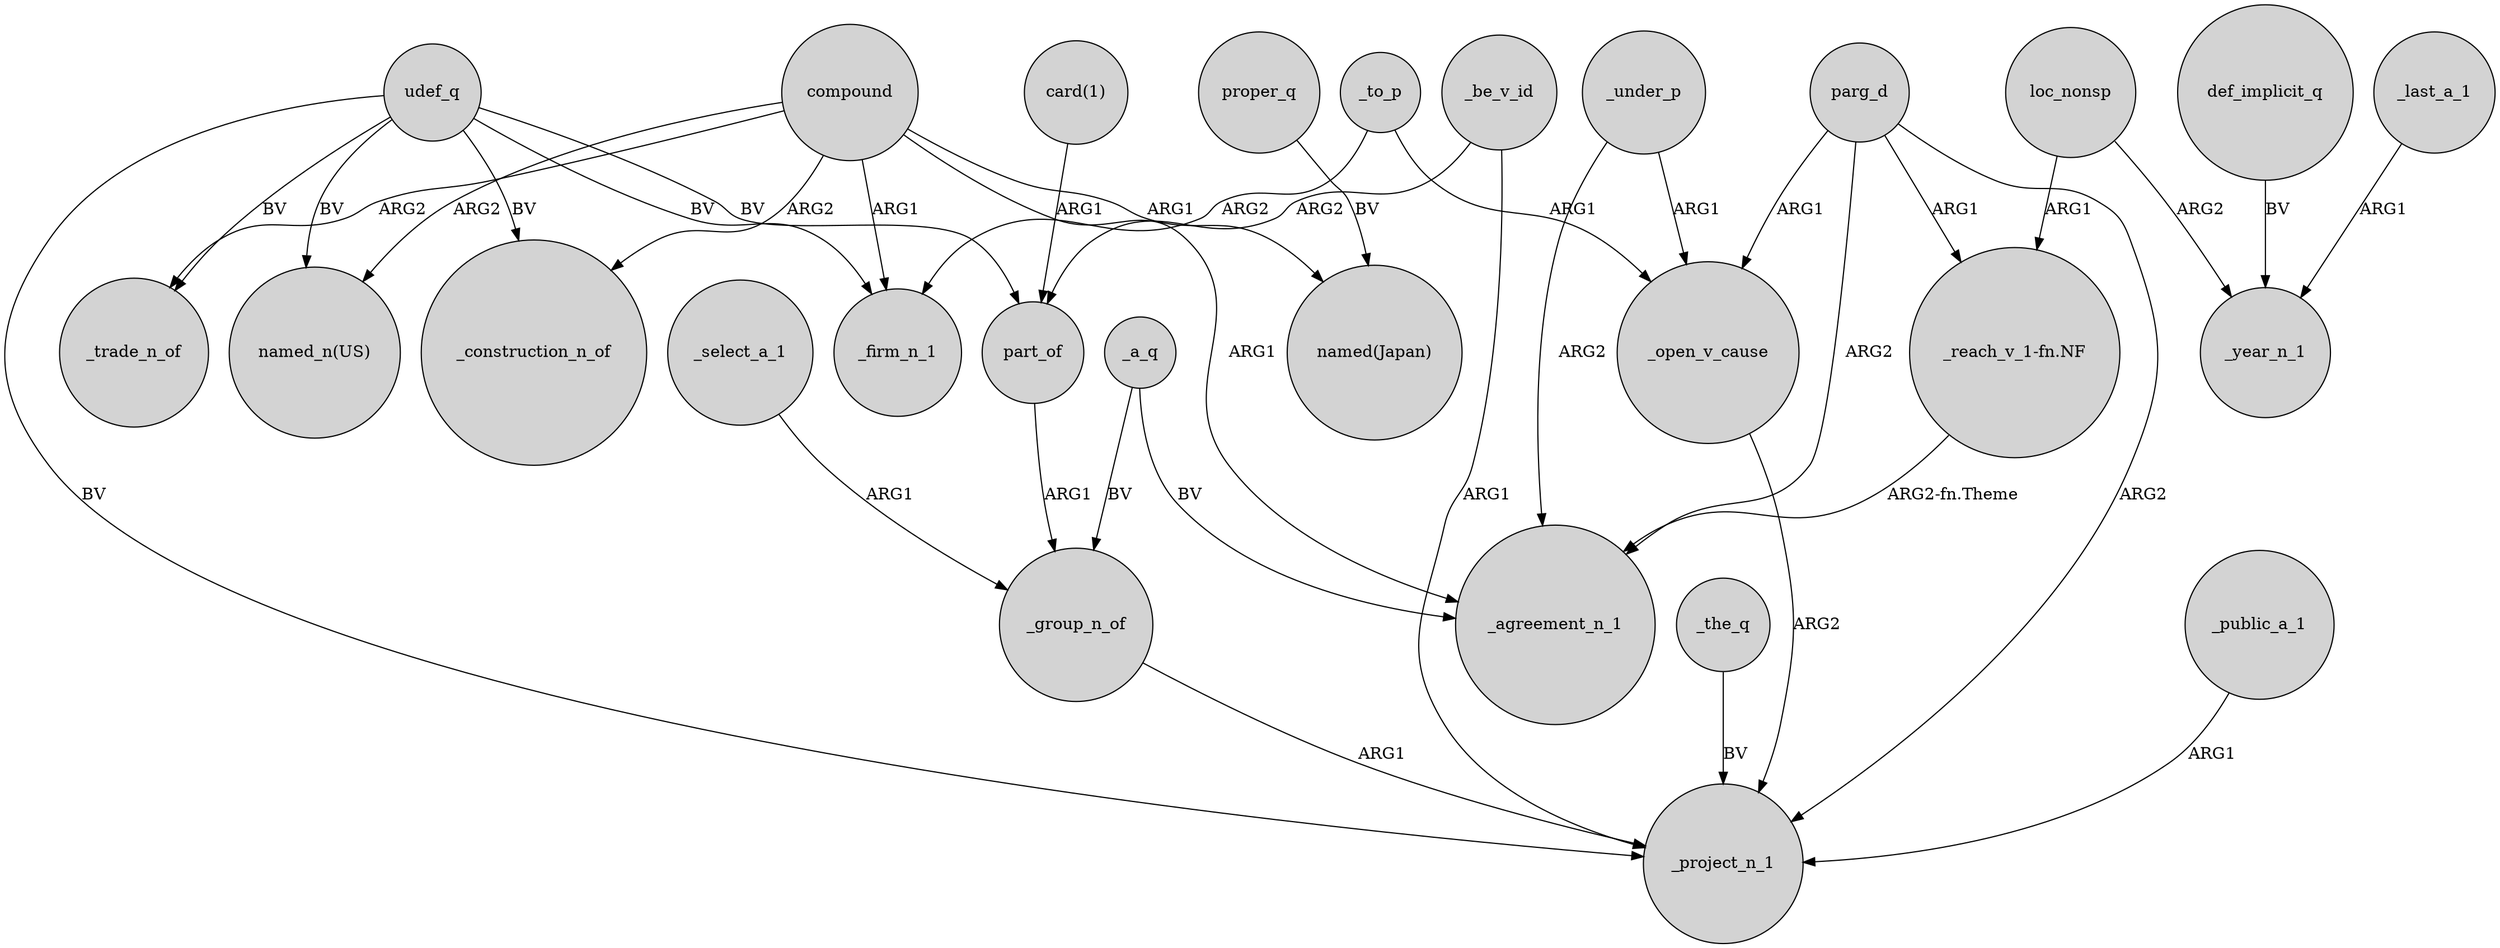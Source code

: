 digraph {
	node [shape=circle style=filled]
	udef_q -> _trade_n_of [label=BV]
	_open_v_cause -> _project_n_1 [label=ARG2]
	udef_q -> part_of [label=BV]
	udef_q -> "named_n(US)" [label=BV]
	_under_p -> _agreement_n_1 [label=ARG2]
	def_implicit_q -> _year_n_1 [label=BV]
	udef_q -> _project_n_1 [label=BV]
	_under_p -> _open_v_cause [label=ARG1]
	udef_q -> _firm_n_1 [label=BV]
	_the_q -> _project_n_1 [label=BV]
	part_of -> _group_n_of [label=ARG1]
	proper_q -> "named(Japan)" [label=BV]
	parg_d -> _project_n_1 [label=ARG2]
	_to_p -> _firm_n_1 [label=ARG2]
	compound -> "named_n(US)" [label=ARG2]
	loc_nonsp -> "_reach_v_1-fn.NF" [label=ARG1]
	_select_a_1 -> _group_n_of [label=ARG1]
	compound -> "named(Japan)" [label=ARG1]
	parg_d -> "_reach_v_1-fn.NF" [label=ARG1]
	_public_a_1 -> _project_n_1 [label=ARG1]
	_a_q -> _agreement_n_1 [label=BV]
	compound -> _trade_n_of [label=ARG2]
	loc_nonsp -> _year_n_1 [label=ARG2]
	parg_d -> _open_v_cause [label=ARG1]
	compound -> _agreement_n_1 [label=ARG1]
	_last_a_1 -> _year_n_1 [label=ARG1]
	compound -> _firm_n_1 [label=ARG1]
	"card(1)" -> part_of [label=ARG1]
	_group_n_of -> _project_n_1 [label=ARG1]
	_be_v_id -> _project_n_1 [label=ARG1]
	_a_q -> _group_n_of [label=BV]
	parg_d -> _agreement_n_1 [label=ARG2]
	compound -> _construction_n_of [label=ARG2]
	_be_v_id -> part_of [label=ARG2]
	_to_p -> _open_v_cause [label=ARG1]
	udef_q -> _construction_n_of [label=BV]
	"_reach_v_1-fn.NF" -> _agreement_n_1 [label="ARG2-fn.Theme"]
}
